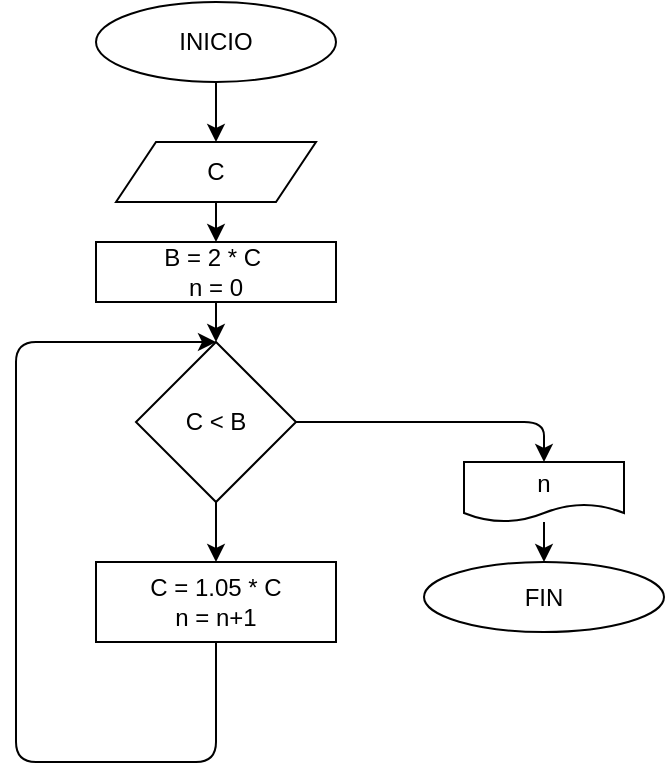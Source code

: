 <mxfile>
    <diagram id="w44DJz22oKF7AcJFkvjd" name="Página-1">
        <mxGraphModel dx="418" dy="365" grid="1" gridSize="10" guides="1" tooltips="1" connect="1" arrows="1" fold="1" page="1" pageScale="1" pageWidth="827" pageHeight="1169" math="0" shadow="0">
            <root>
                <mxCell id="0"/>
                <mxCell id="1" parent="0"/>
                <mxCell id="4" value="" style="edgeStyle=none;html=1;" edge="1" parent="1" source="2" target="3">
                    <mxGeometry relative="1" as="geometry"/>
                </mxCell>
                <mxCell id="2" value="INICIO" style="ellipse;whiteSpace=wrap;html=1;" vertex="1" parent="1">
                    <mxGeometry x="150" y="60" width="120" height="40" as="geometry"/>
                </mxCell>
                <mxCell id="10" value="" style="edgeStyle=none;html=1;" edge="1" parent="1" source="3" target="9">
                    <mxGeometry relative="1" as="geometry"/>
                </mxCell>
                <mxCell id="3" value="C" style="shape=parallelogram;perimeter=parallelogramPerimeter;whiteSpace=wrap;html=1;fixedSize=1;" vertex="1" parent="1">
                    <mxGeometry x="160" y="130" width="100" height="30" as="geometry"/>
                </mxCell>
                <mxCell id="12" value="" style="edgeStyle=none;html=1;" edge="1" parent="1" source="9" target="11">
                    <mxGeometry relative="1" as="geometry"/>
                </mxCell>
                <mxCell id="9" value="B = 2 * C&amp;nbsp;&lt;br&gt;n = 0" style="whiteSpace=wrap;html=1;" vertex="1" parent="1">
                    <mxGeometry x="150" y="180" width="120" height="30" as="geometry"/>
                </mxCell>
                <mxCell id="14" value="" style="edgeStyle=none;html=1;" edge="1" parent="1" source="11" target="13">
                    <mxGeometry relative="1" as="geometry"/>
                </mxCell>
                <mxCell id="17" value="" style="edgeStyle=none;html=1;" edge="1" parent="1" source="11" target="16">
                    <mxGeometry relative="1" as="geometry">
                        <Array as="points">
                            <mxPoint x="374" y="270"/>
                        </Array>
                    </mxGeometry>
                </mxCell>
                <mxCell id="11" value="C &amp;lt; B" style="rhombus;whiteSpace=wrap;html=1;" vertex="1" parent="1">
                    <mxGeometry x="170" y="230" width="80" height="80" as="geometry"/>
                </mxCell>
                <mxCell id="13" value="C = 1.05 * C&lt;br&gt;n = n+1" style="whiteSpace=wrap;html=1;" vertex="1" parent="1">
                    <mxGeometry x="150" y="340" width="120" height="40" as="geometry"/>
                </mxCell>
                <mxCell id="15" value="" style="endArrow=classic;html=1;exitX=0.5;exitY=1;exitDx=0;exitDy=0;entryX=0.5;entryY=0;entryDx=0;entryDy=0;" edge="1" parent="1" source="13" target="11">
                    <mxGeometry width="50" height="50" relative="1" as="geometry">
                        <mxPoint x="190" y="290" as="sourcePoint"/>
                        <mxPoint x="240" y="240" as="targetPoint"/>
                        <Array as="points">
                            <mxPoint x="210" y="440"/>
                            <mxPoint x="110" y="440"/>
                            <mxPoint x="110" y="230"/>
                        </Array>
                    </mxGeometry>
                </mxCell>
                <mxCell id="19" value="" style="edgeStyle=none;html=1;" edge="1" parent="1" source="16" target="18">
                    <mxGeometry relative="1" as="geometry"/>
                </mxCell>
                <mxCell id="16" value="n" style="shape=document;whiteSpace=wrap;html=1;boundedLbl=1;" vertex="1" parent="1">
                    <mxGeometry x="334" y="290" width="80" height="30" as="geometry"/>
                </mxCell>
                <mxCell id="18" value="FIN" style="ellipse;whiteSpace=wrap;html=1;" vertex="1" parent="1">
                    <mxGeometry x="314" y="340" width="120" height="35" as="geometry"/>
                </mxCell>
            </root>
        </mxGraphModel>
    </diagram>
</mxfile>